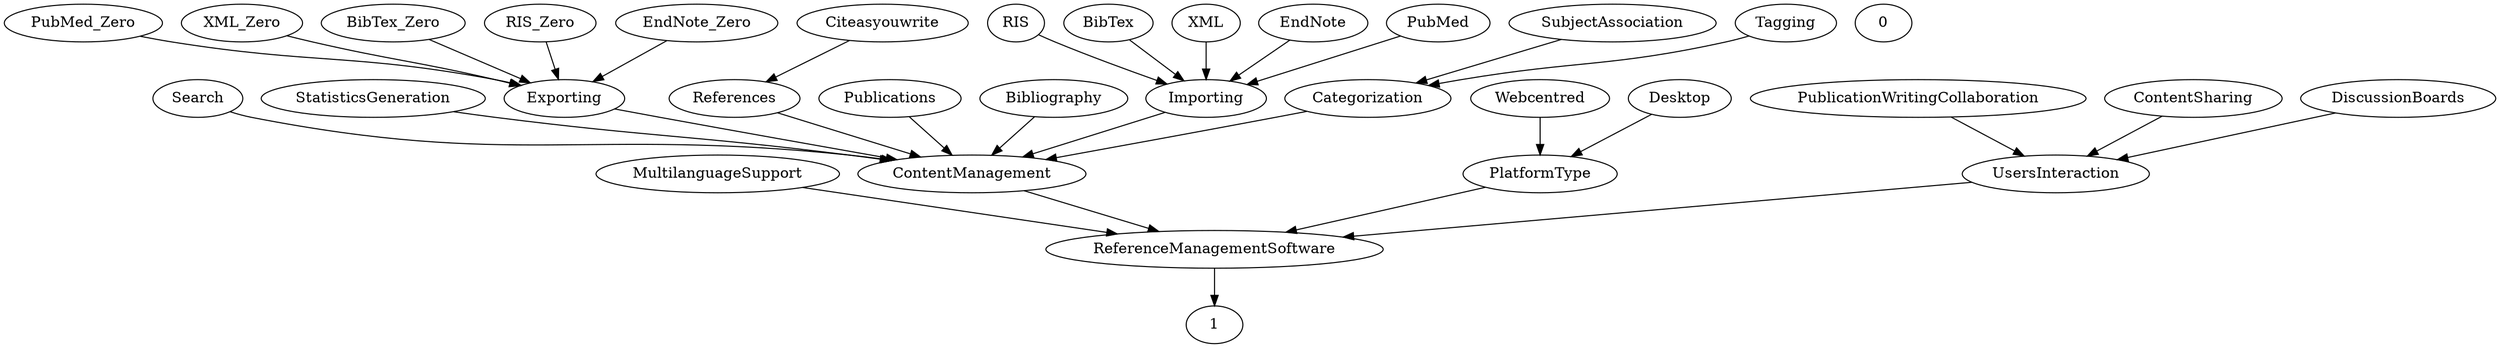 digraph G {
  MultilanguageSupport;
  RIS;
  PublicationWritingCollaboration;
  ContentManagement;
  ContentSharing;
  Search;
  StatisticsGeneration;
  PlatformType;
  PubMed_Zero;
  Exporting;
  Citeasyouwrite;
  BibTex;
  XML_Zero;
  0;
  Webcentred;
  SubjectAssociation;
  References;
  1;
  Publications;
  BibTex_Zero;
  Bibliography;
  RIS_Zero;
  Tagging;
  XML;
  Desktop;
  Importing;
  EndNote;
  Categorization;
  PubMed;
  ReferenceManagementSoftware;
  UsersInteraction;
  EndNote_Zero;
  DiscussionBoards;
  Citeasyouwrite -> References;
  ContentManagement -> ReferenceManagementSoftware;
  PlatformType -> ReferenceManagementSoftware;
  BibTex_Zero -> Exporting;
  Webcentred -> PlatformType;
  Desktop -> PlatformType;
  UsersInteraction -> ReferenceManagementSoftware;
  ContentSharing -> UsersInteraction;
  StatisticsGeneration -> ContentManagement;
  BibTex -> Importing;
  XML_Zero -> Exporting;
  Exporting -> ContentManagement;
  DiscussionBoards -> UsersInteraction;
  Bibliography -> ContentManagement;
  ReferenceManagementSoftware -> 1;
  RIS_Zero -> Exporting;
  RIS -> Importing;
  SubjectAssociation -> Categorization;
  MultilanguageSupport -> ReferenceManagementSoftware;
  Tagging -> Categorization;
  Search -> ContentManagement;
  References -> ContentManagement;
  PubMed -> Importing;
  XML -> Importing;
  PubMed_Zero -> Exporting;
  PublicationWritingCollaboration -> UsersInteraction;
  EndNote -> Importing;
  EndNote_Zero -> Exporting;
  Importing -> ContentManagement;
  Categorization -> ContentManagement;
  Publications -> ContentManagement;
}
